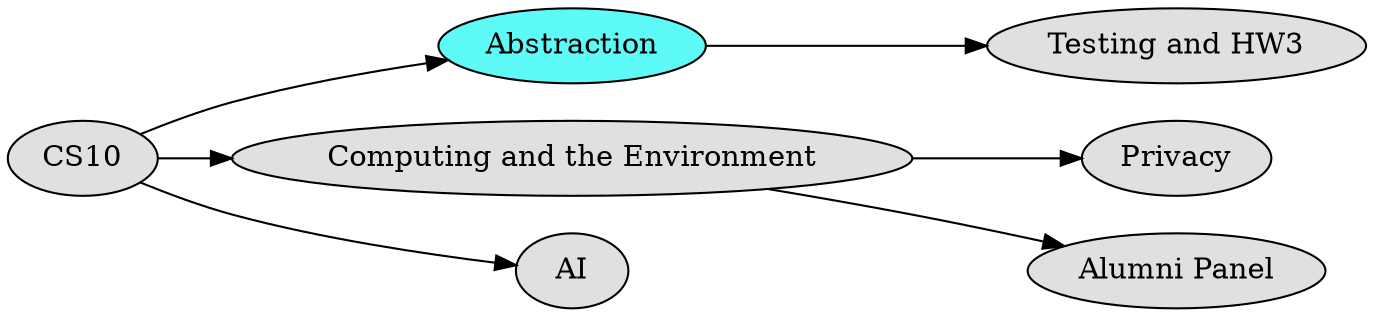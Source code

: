 digraph G {
	rankdir = LR
	node0[label = "CS10", shape = ellipse, style = filled, fillcolor = "#e0e0e0"];
	node1[label = "Abstraction", shape = ellipse, style = filled, fillcolor = "#5efaf7"];
	node2[label = "Testing and HW3", shape = ellipse, style = filled, fillcolor = "#e0e0e0"];
	node3[label = "Computing and the Environment", shape = ellipse, style = filled, fillcolor = "#e0e0e0"];
	node4[label = "Privacy", shape = ellipse, style = filled, fillcolor = "#e0e0e0"];
	node5[label = "AI", shape = ellipse, style = filled, fillcolor = "#e0e0e0"];
	node6[label = "Alumni Panel", shape = ellipse, style = filled, fillcolor = "#e0e0e0"];
	node1 -> node2;
	node3 -> node4;
	node3 -> node6;
	node0 -> node1;
	node0 -> node3;
	node0 -> node5;
}
